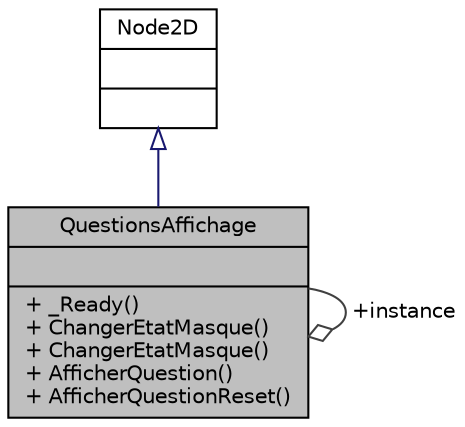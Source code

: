 digraph "QuestionsAffichage"
{
 // LATEX_PDF_SIZE
  edge [fontname="Helvetica",fontsize="10",labelfontname="Helvetica",labelfontsize="10"];
  node [fontname="Helvetica",fontsize="10",shape=record];
  Node1 [label="{QuestionsAffichage\n||+ _Ready()\l+ ChangerEtatMasque()\l+ ChangerEtatMasque()\l+ AfficherQuestion()\l+ AfficherQuestionReset()\l}",height=0.2,width=0.4,color="black", fillcolor="grey75", style="filled", fontcolor="black",tooltip=" "];
  Node2 -> Node1 [dir="back",color="midnightblue",fontsize="10",style="solid",arrowtail="onormal"];
  Node2 [label="{Node2D\n||}",height=0.2,width=0.4,color="black", fillcolor="white", style="filled",tooltip=" "];
  Node1 -> Node1 [color="grey25",fontsize="10",style="solid",label=" +instance" ,arrowhead="odiamond"];
}
